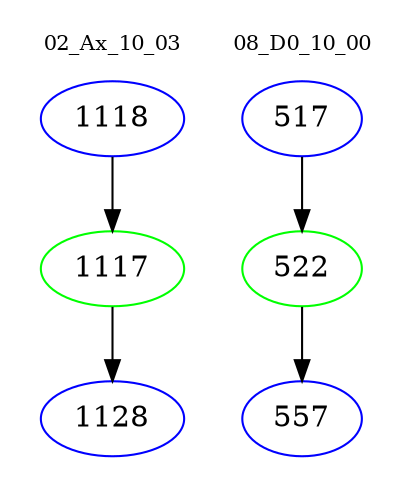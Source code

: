 digraph{
subgraph cluster_0 {
color = white
label = "02_Ax_10_03";
fontsize=10;
T0_1118 [label="1118", color="blue"]
T0_1118 -> T0_1117 [color="black"]
T0_1117 [label="1117", color="green"]
T0_1117 -> T0_1128 [color="black"]
T0_1128 [label="1128", color="blue"]
}
subgraph cluster_1 {
color = white
label = "08_D0_10_00";
fontsize=10;
T1_517 [label="517", color="blue"]
T1_517 -> T1_522 [color="black"]
T1_522 [label="522", color="green"]
T1_522 -> T1_557 [color="black"]
T1_557 [label="557", color="blue"]
}
}

